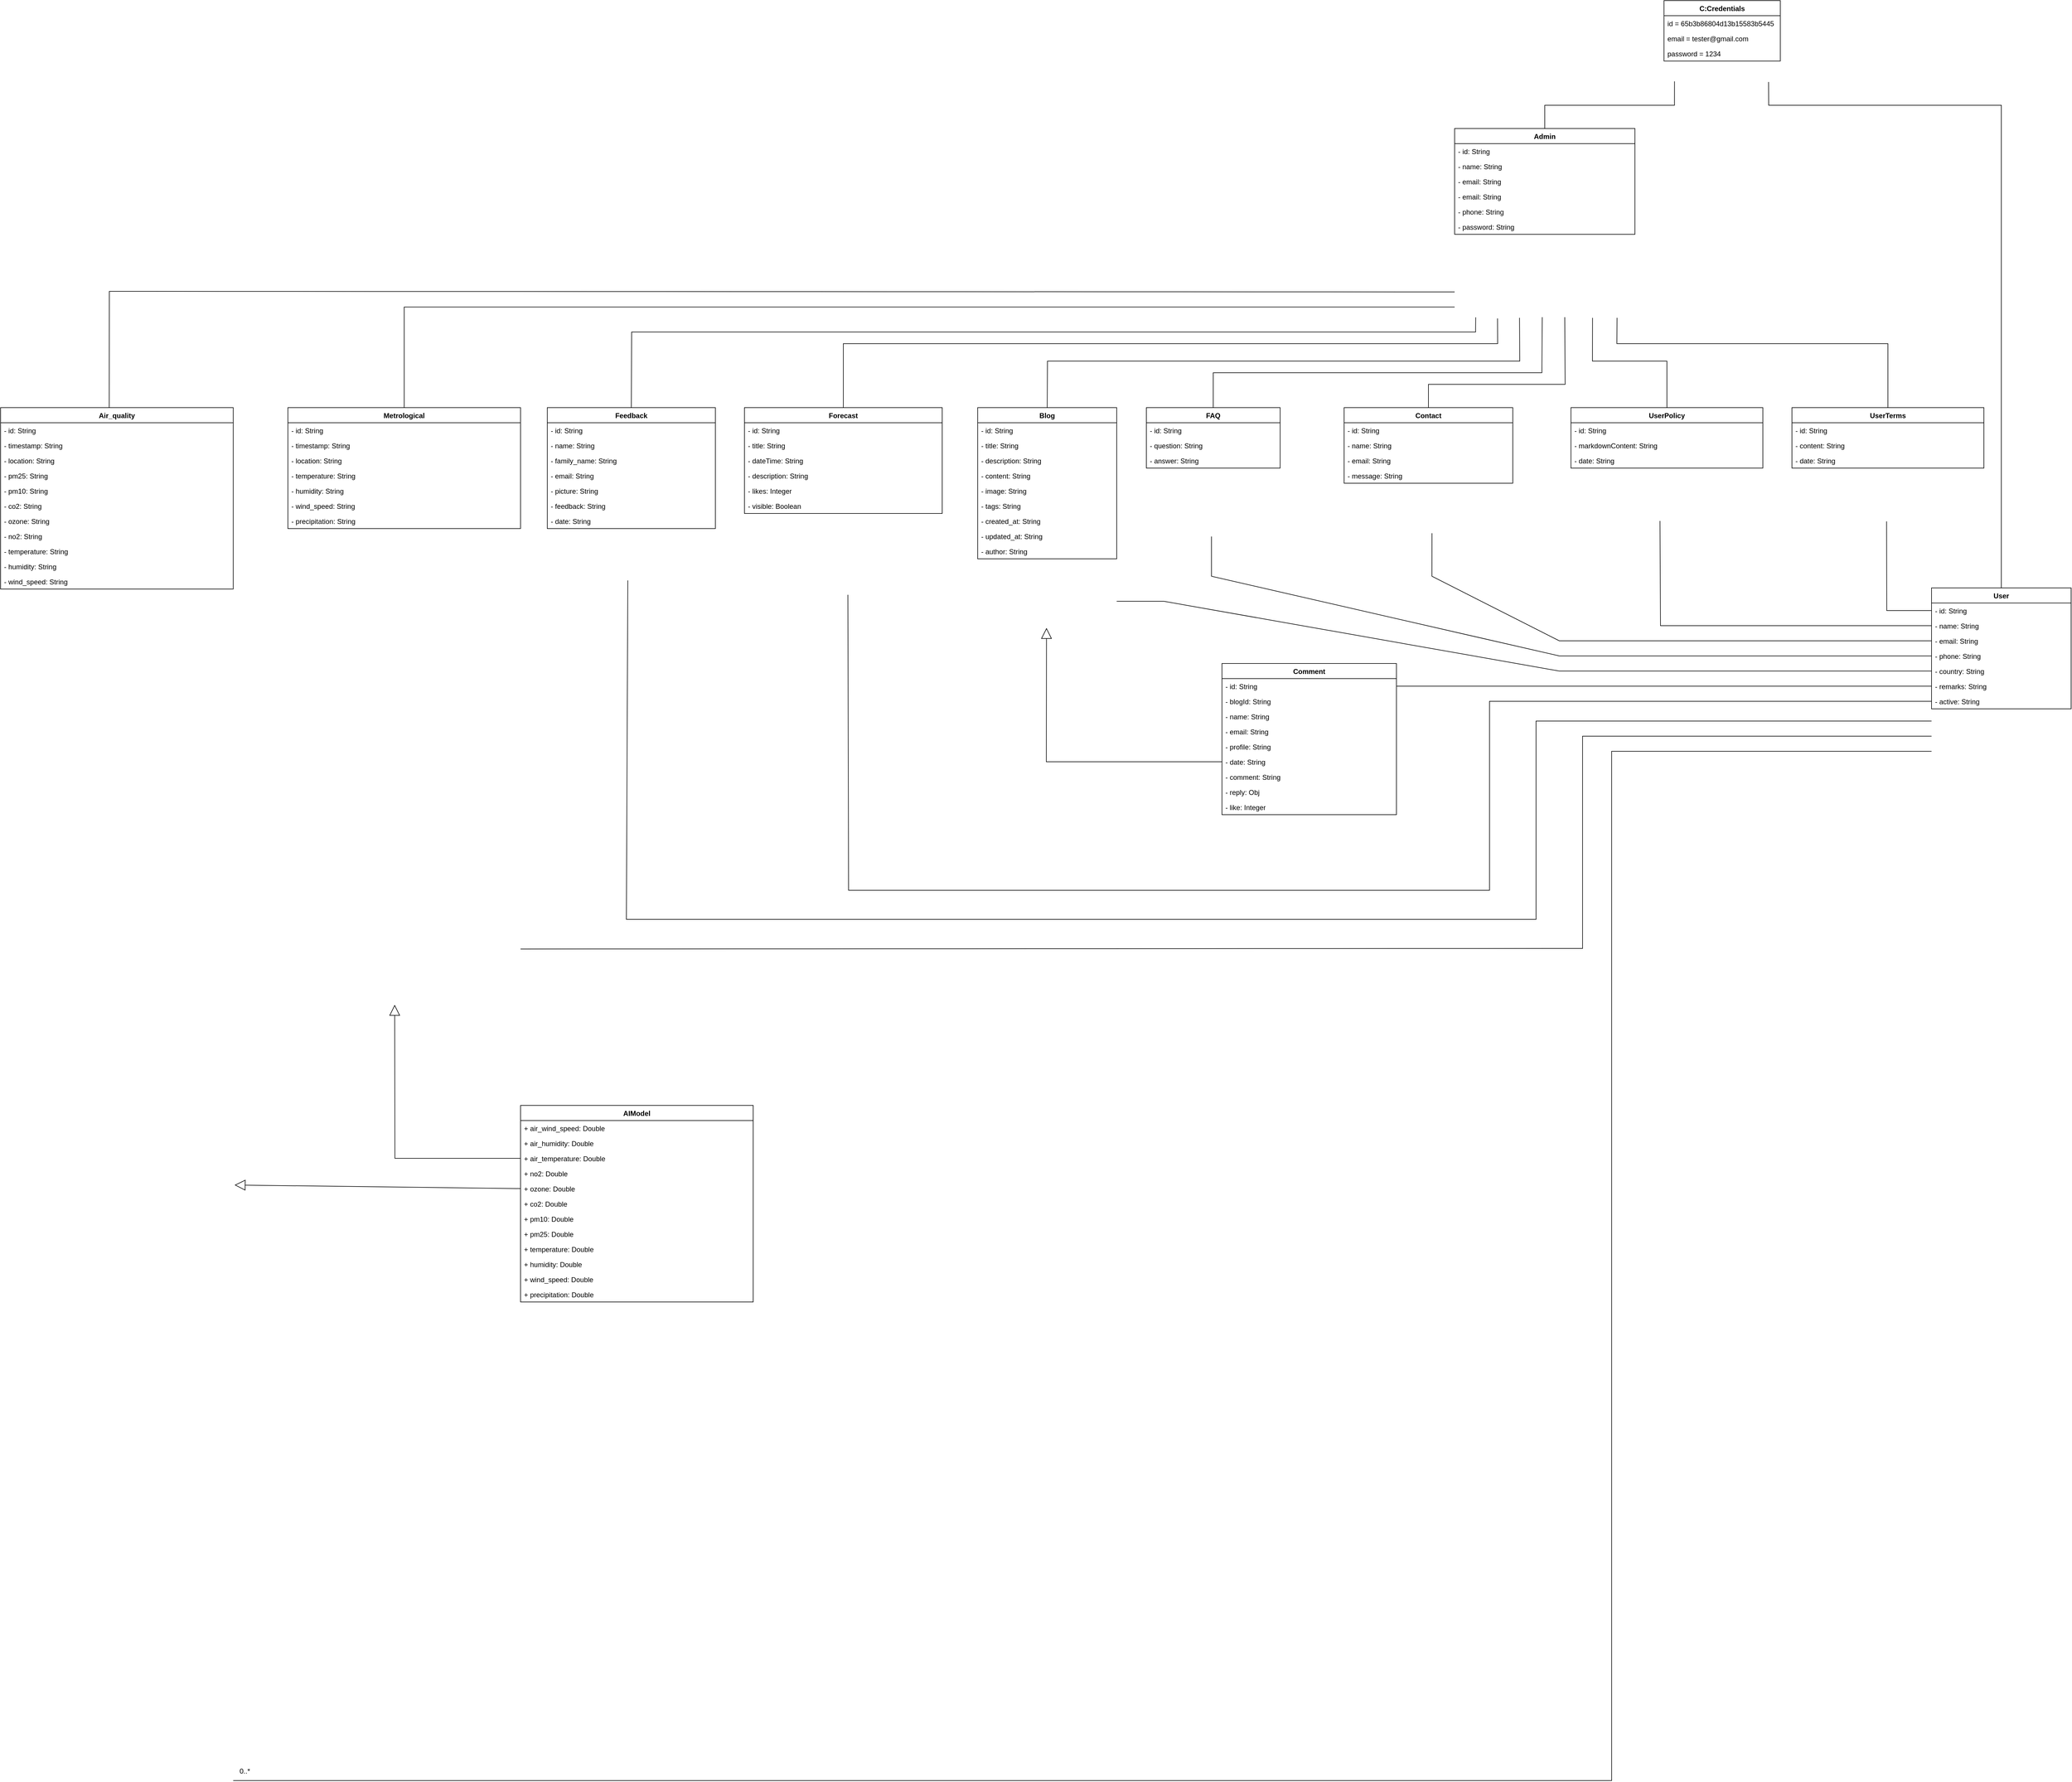 <mxfile version="24.2.5" type="github">
  <diagram name="Page-1" id="tklO7xK3QUPXGctvpzQr">
    <mxGraphModel dx="1323" dy="700" grid="1" gridSize="10" guides="1" tooltips="1" connect="1" arrows="1" fold="1" page="1" pageScale="1" pageWidth="827" pageHeight="1169" math="0" shadow="0">
      <root>
        <mxCell id="0" />
        <mxCell id="1" parent="0" />
        <mxCell id="FDrHorXSiLE-RwHZ9RLK-5" value="Admin" style="swimlane;fontStyle=1;align=center;verticalAlign=top;childLayout=stackLayout;horizontal=1;startSize=26;horizontalStack=0;resizeParent=1;resizeParentMax=0;resizeLast=0;collapsible=1;marginBottom=0;whiteSpace=wrap;html=1;" parent="1" vertex="1">
          <mxGeometry x="2820" y="400" width="310" height="182" as="geometry">
            <mxRectangle x="10" y="10" width="70" height="30" as="alternateBounds" />
          </mxGeometry>
        </mxCell>
        <mxCell id="FDrHorXSiLE-RwHZ9RLK-6" value="- id: String" style="text;strokeColor=none;fillColor=none;align=left;verticalAlign=top;spacingLeft=4;spacingRight=4;overflow=hidden;rotatable=0;points=[[0,0.5],[1,0.5]];portConstraint=eastwest;whiteSpace=wrap;html=1;" parent="FDrHorXSiLE-RwHZ9RLK-5" vertex="1">
          <mxGeometry y="26" width="310" height="26" as="geometry" />
        </mxCell>
        <mxCell id="FDrHorXSiLE-RwHZ9RLK-11" value="- name: String" style="text;strokeColor=none;fillColor=none;align=left;verticalAlign=top;spacingLeft=4;spacingRight=4;overflow=hidden;rotatable=0;points=[[0,0.5],[1,0.5]];portConstraint=eastwest;whiteSpace=wrap;html=1;" parent="FDrHorXSiLE-RwHZ9RLK-5" vertex="1">
          <mxGeometry y="52" width="310" height="26" as="geometry" />
        </mxCell>
        <mxCell id="FDrHorXSiLE-RwHZ9RLK-133" value="- email: String" style="text;strokeColor=none;fillColor=none;align=left;verticalAlign=top;spacingLeft=4;spacingRight=4;overflow=hidden;rotatable=0;points=[[0,0.5],[1,0.5]];portConstraint=eastwest;whiteSpace=wrap;html=1;" parent="FDrHorXSiLE-RwHZ9RLK-5" vertex="1">
          <mxGeometry y="78" width="310" height="26" as="geometry" />
        </mxCell>
        <mxCell id="FDrHorXSiLE-RwHZ9RLK-12" value="- email: String" style="text;strokeColor=none;fillColor=none;align=left;verticalAlign=top;spacingLeft=4;spacingRight=4;overflow=hidden;rotatable=0;points=[[0,0.5],[1,0.5]];portConstraint=eastwest;whiteSpace=wrap;html=1;" parent="FDrHorXSiLE-RwHZ9RLK-5" vertex="1">
          <mxGeometry y="104" width="310" height="26" as="geometry" />
        </mxCell>
        <mxCell id="FDrHorXSiLE-RwHZ9RLK-10" value="- phone: String" style="text;strokeColor=none;fillColor=none;align=left;verticalAlign=top;spacingLeft=4;spacingRight=4;overflow=hidden;rotatable=0;points=[[0,0.5],[1,0.5]];portConstraint=eastwest;whiteSpace=wrap;html=1;" parent="FDrHorXSiLE-RwHZ9RLK-5" vertex="1">
          <mxGeometry y="130" width="310" height="26" as="geometry" />
        </mxCell>
        <mxCell id="FDrHorXSiLE-RwHZ9RLK-9" value="- password: String" style="text;strokeColor=none;fillColor=none;align=left;verticalAlign=top;spacingLeft=4;spacingRight=4;overflow=hidden;rotatable=0;points=[[0,0.5],[1,0.5]];portConstraint=eastwest;whiteSpace=wrap;html=1;" parent="FDrHorXSiLE-RwHZ9RLK-5" vertex="1">
          <mxGeometry y="156" width="310" height="26" as="geometry" />
        </mxCell>
        <mxCell id="FDrHorXSiLE-RwHZ9RLK-13" value="Air_quality" style="swimlane;fontStyle=1;align=center;verticalAlign=top;childLayout=stackLayout;horizontal=1;startSize=26;horizontalStack=0;resizeParent=1;resizeParentMax=0;resizeLast=0;collapsible=1;marginBottom=0;whiteSpace=wrap;html=1;" parent="1" vertex="1">
          <mxGeometry x="320" y="880" width="400" height="312" as="geometry" />
        </mxCell>
        <mxCell id="FDrHorXSiLE-RwHZ9RLK-14" value="- id: String" style="text;strokeColor=none;fillColor=none;align=left;verticalAlign=top;spacingLeft=4;spacingRight=4;overflow=hidden;rotatable=0;points=[[0,0.5],[1,0.5]];portConstraint=eastwest;whiteSpace=wrap;html=1;" parent="FDrHorXSiLE-RwHZ9RLK-13" vertex="1">
          <mxGeometry y="26" width="400" height="26" as="geometry" />
        </mxCell>
        <mxCell id="FDrHorXSiLE-RwHZ9RLK-15" value="- timestamp: String" style="text;strokeColor=none;fillColor=none;align=left;verticalAlign=top;spacingLeft=4;spacingRight=4;overflow=hidden;rotatable=0;points=[[0,0.5],[1,0.5]];portConstraint=eastwest;whiteSpace=wrap;html=1;" parent="FDrHorXSiLE-RwHZ9RLK-13" vertex="1">
          <mxGeometry y="52" width="400" height="26" as="geometry" />
        </mxCell>
        <mxCell id="FDrHorXSiLE-RwHZ9RLK-21" value="- location: String" style="text;strokeColor=none;fillColor=none;align=left;verticalAlign=top;spacingLeft=4;spacingRight=4;overflow=hidden;rotatable=0;points=[[0,0.5],[1,0.5]];portConstraint=eastwest;whiteSpace=wrap;html=1;" parent="FDrHorXSiLE-RwHZ9RLK-13" vertex="1">
          <mxGeometry y="78" width="400" height="26" as="geometry" />
        </mxCell>
        <mxCell id="FDrHorXSiLE-RwHZ9RLK-25" value="- pm25: String" style="text;strokeColor=none;fillColor=none;align=left;verticalAlign=top;spacingLeft=4;spacingRight=4;overflow=hidden;rotatable=0;points=[[0,0.5],[1,0.5]];portConstraint=eastwest;whiteSpace=wrap;html=1;" parent="FDrHorXSiLE-RwHZ9RLK-13" vertex="1">
          <mxGeometry y="104" width="400" height="26" as="geometry" />
        </mxCell>
        <mxCell id="FDrHorXSiLE-RwHZ9RLK-24" value="- pm10: String" style="text;strokeColor=none;fillColor=none;align=left;verticalAlign=top;spacingLeft=4;spacingRight=4;overflow=hidden;rotatable=0;points=[[0,0.5],[1,0.5]];portConstraint=eastwest;whiteSpace=wrap;html=1;" parent="FDrHorXSiLE-RwHZ9RLK-13" vertex="1">
          <mxGeometry y="130" width="400" height="26" as="geometry" />
        </mxCell>
        <mxCell id="FDrHorXSiLE-RwHZ9RLK-23" value="- co2: String" style="text;strokeColor=none;fillColor=none;align=left;verticalAlign=top;spacingLeft=4;spacingRight=4;overflow=hidden;rotatable=0;points=[[0,0.5],[1,0.5]];portConstraint=eastwest;whiteSpace=wrap;html=1;" parent="FDrHorXSiLE-RwHZ9RLK-13" vertex="1">
          <mxGeometry y="156" width="400" height="26" as="geometry" />
        </mxCell>
        <mxCell id="FDrHorXSiLE-RwHZ9RLK-22" value="- ozone: String" style="text;strokeColor=none;fillColor=none;align=left;verticalAlign=top;spacingLeft=4;spacingRight=4;overflow=hidden;rotatable=0;points=[[0,0.5],[1,0.5]];portConstraint=eastwest;whiteSpace=wrap;html=1;" parent="FDrHorXSiLE-RwHZ9RLK-13" vertex="1">
          <mxGeometry y="182" width="400" height="26" as="geometry" />
        </mxCell>
        <mxCell id="FDrHorXSiLE-RwHZ9RLK-16" value="- no2: String" style="text;strokeColor=none;fillColor=none;align=left;verticalAlign=top;spacingLeft=4;spacingRight=4;overflow=hidden;rotatable=0;points=[[0,0.5],[1,0.5]];portConstraint=eastwest;whiteSpace=wrap;html=1;" parent="FDrHorXSiLE-RwHZ9RLK-13" vertex="1">
          <mxGeometry y="208" width="400" height="26" as="geometry" />
        </mxCell>
        <mxCell id="FDrHorXSiLE-RwHZ9RLK-17" value="- temperature: String" style="text;strokeColor=none;fillColor=none;align=left;verticalAlign=top;spacingLeft=4;spacingRight=4;overflow=hidden;rotatable=0;points=[[0,0.5],[1,0.5]];portConstraint=eastwest;whiteSpace=wrap;html=1;" parent="FDrHorXSiLE-RwHZ9RLK-13" vertex="1">
          <mxGeometry y="234" width="400" height="26" as="geometry" />
        </mxCell>
        <mxCell id="FDrHorXSiLE-RwHZ9RLK-26" value="- humidity: String" style="text;strokeColor=none;fillColor=none;align=left;verticalAlign=top;spacingLeft=4;spacingRight=4;overflow=hidden;rotatable=0;points=[[0,0.5],[1,0.5]];portConstraint=eastwest;whiteSpace=wrap;html=1;" parent="FDrHorXSiLE-RwHZ9RLK-13" vertex="1">
          <mxGeometry y="260" width="400" height="26" as="geometry" />
        </mxCell>
        <mxCell id="FDrHorXSiLE-RwHZ9RLK-18" value="- wind_speed: String" style="text;strokeColor=none;fillColor=none;align=left;verticalAlign=top;spacingLeft=4;spacingRight=4;overflow=hidden;rotatable=0;points=[[0,0.5],[1,0.5]];portConstraint=eastwest;whiteSpace=wrap;html=1;" parent="FDrHorXSiLE-RwHZ9RLK-13" vertex="1">
          <mxGeometry y="286" width="400" height="26" as="geometry" />
        </mxCell>
        <mxCell id="FDrHorXSiLE-RwHZ9RLK-27" value="Blog" style="swimlane;fontStyle=1;align=center;verticalAlign=top;childLayout=stackLayout;horizontal=1;startSize=26;horizontalStack=0;resizeParent=1;resizeParentMax=0;resizeLast=0;collapsible=1;marginBottom=0;whiteSpace=wrap;html=1;" parent="1" vertex="1">
          <mxGeometry x="2000" y="880" width="239" height="260" as="geometry" />
        </mxCell>
        <mxCell id="FDrHorXSiLE-RwHZ9RLK-28" value="- id: String" style="text;strokeColor=none;fillColor=none;align=left;verticalAlign=top;spacingLeft=4;spacingRight=4;overflow=hidden;rotatable=0;points=[[0,0.5],[1,0.5]];portConstraint=eastwest;whiteSpace=wrap;html=1;" parent="FDrHorXSiLE-RwHZ9RLK-27" vertex="1">
          <mxGeometry y="26" width="239" height="26" as="geometry" />
        </mxCell>
        <mxCell id="FDrHorXSiLE-RwHZ9RLK-29" value="- title: String" style="text;strokeColor=none;fillColor=none;align=left;verticalAlign=top;spacingLeft=4;spacingRight=4;overflow=hidden;rotatable=0;points=[[0,0.5],[1,0.5]];portConstraint=eastwest;whiteSpace=wrap;html=1;" parent="FDrHorXSiLE-RwHZ9RLK-27" vertex="1">
          <mxGeometry y="52" width="239" height="26" as="geometry" />
        </mxCell>
        <mxCell id="FDrHorXSiLE-RwHZ9RLK-30" value="- description: String" style="text;strokeColor=none;fillColor=none;align=left;verticalAlign=top;spacingLeft=4;spacingRight=4;overflow=hidden;rotatable=0;points=[[0,0.5],[1,0.5]];portConstraint=eastwest;whiteSpace=wrap;html=1;" parent="FDrHorXSiLE-RwHZ9RLK-27" vertex="1">
          <mxGeometry y="78" width="239" height="26" as="geometry" />
        </mxCell>
        <mxCell id="FDrHorXSiLE-RwHZ9RLK-31" value="- content: String" style="text;strokeColor=none;fillColor=none;align=left;verticalAlign=top;spacingLeft=4;spacingRight=4;overflow=hidden;rotatable=0;points=[[0,0.5],[1,0.5]];portConstraint=eastwest;whiteSpace=wrap;html=1;" parent="FDrHorXSiLE-RwHZ9RLK-27" vertex="1">
          <mxGeometry y="104" width="239" height="26" as="geometry" />
        </mxCell>
        <mxCell id="FDrHorXSiLE-RwHZ9RLK-35" value="- image: String" style="text;strokeColor=none;fillColor=none;align=left;verticalAlign=top;spacingLeft=4;spacingRight=4;overflow=hidden;rotatable=0;points=[[0,0.5],[1,0.5]];portConstraint=eastwest;whiteSpace=wrap;html=1;" parent="FDrHorXSiLE-RwHZ9RLK-27" vertex="1">
          <mxGeometry y="130" width="239" height="26" as="geometry" />
        </mxCell>
        <mxCell id="FDrHorXSiLE-RwHZ9RLK-36" value="- tags: String" style="text;strokeColor=none;fillColor=none;align=left;verticalAlign=top;spacingLeft=4;spacingRight=4;overflow=hidden;rotatable=0;points=[[0,0.5],[1,0.5]];portConstraint=eastwest;whiteSpace=wrap;html=1;" parent="FDrHorXSiLE-RwHZ9RLK-27" vertex="1">
          <mxGeometry y="156" width="239" height="26" as="geometry" />
        </mxCell>
        <mxCell id="FDrHorXSiLE-RwHZ9RLK-37" value="- created_at: String" style="text;strokeColor=none;fillColor=none;align=left;verticalAlign=top;spacingLeft=4;spacingRight=4;overflow=hidden;rotatable=0;points=[[0,0.5],[1,0.5]];portConstraint=eastwest;whiteSpace=wrap;html=1;" parent="FDrHorXSiLE-RwHZ9RLK-27" vertex="1">
          <mxGeometry y="182" width="239" height="26" as="geometry" />
        </mxCell>
        <mxCell id="FDrHorXSiLE-RwHZ9RLK-38" value="- updated_at: String" style="text;strokeColor=none;fillColor=none;align=left;verticalAlign=top;spacingLeft=4;spacingRight=4;overflow=hidden;rotatable=0;points=[[0,0.5],[1,0.5]];portConstraint=eastwest;whiteSpace=wrap;html=1;" parent="FDrHorXSiLE-RwHZ9RLK-27" vertex="1">
          <mxGeometry y="208" width="239" height="26" as="geometry" />
        </mxCell>
        <mxCell id="FDrHorXSiLE-RwHZ9RLK-32" value="- author: String" style="text;strokeColor=none;fillColor=none;align=left;verticalAlign=top;spacingLeft=4;spacingRight=4;overflow=hidden;rotatable=0;points=[[0,0.5],[1,0.5]];portConstraint=eastwest;whiteSpace=wrap;html=1;" parent="FDrHorXSiLE-RwHZ9RLK-27" vertex="1">
          <mxGeometry y="234" width="239" height="26" as="geometry" />
        </mxCell>
        <mxCell id="FDrHorXSiLE-RwHZ9RLK-39" value="Comment" style="swimlane;fontStyle=1;align=center;verticalAlign=top;childLayout=stackLayout;horizontal=1;startSize=26;horizontalStack=0;resizeParent=1;resizeParentMax=0;resizeLast=0;collapsible=1;marginBottom=0;whiteSpace=wrap;html=1;" parent="1" vertex="1">
          <mxGeometry x="2420" y="1320" width="300" height="260" as="geometry" />
        </mxCell>
        <mxCell id="FDrHorXSiLE-RwHZ9RLK-40" value="- id: String" style="text;strokeColor=none;fillColor=none;align=left;verticalAlign=top;spacingLeft=4;spacingRight=4;overflow=hidden;rotatable=0;points=[[0,0.5],[1,0.5]];portConstraint=eastwest;whiteSpace=wrap;html=1;" parent="FDrHorXSiLE-RwHZ9RLK-39" vertex="1">
          <mxGeometry y="26" width="300" height="26" as="geometry" />
        </mxCell>
        <mxCell id="FDrHorXSiLE-RwHZ9RLK-41" value="- blogId: String" style="text;strokeColor=none;fillColor=none;align=left;verticalAlign=top;spacingLeft=4;spacingRight=4;overflow=hidden;rotatable=0;points=[[0,0.5],[1,0.5]];portConstraint=eastwest;whiteSpace=wrap;html=1;" parent="FDrHorXSiLE-RwHZ9RLK-39" vertex="1">
          <mxGeometry y="52" width="300" height="26" as="geometry" />
        </mxCell>
        <mxCell id="FDrHorXSiLE-RwHZ9RLK-42" value="- name: String" style="text;strokeColor=none;fillColor=none;align=left;verticalAlign=top;spacingLeft=4;spacingRight=4;overflow=hidden;rotatable=0;points=[[0,0.5],[1,0.5]];portConstraint=eastwest;whiteSpace=wrap;html=1;" parent="FDrHorXSiLE-RwHZ9RLK-39" vertex="1">
          <mxGeometry y="78" width="300" height="26" as="geometry" />
        </mxCell>
        <mxCell id="FDrHorXSiLE-RwHZ9RLK-43" value="- email: String" style="text;strokeColor=none;fillColor=none;align=left;verticalAlign=top;spacingLeft=4;spacingRight=4;overflow=hidden;rotatable=0;points=[[0,0.5],[1,0.5]];portConstraint=eastwest;whiteSpace=wrap;html=1;" parent="FDrHorXSiLE-RwHZ9RLK-39" vertex="1">
          <mxGeometry y="104" width="300" height="26" as="geometry" />
        </mxCell>
        <mxCell id="FDrHorXSiLE-RwHZ9RLK-44" value="- profile: String" style="text;strokeColor=none;fillColor=none;align=left;verticalAlign=top;spacingLeft=4;spacingRight=4;overflow=hidden;rotatable=0;points=[[0,0.5],[1,0.5]];portConstraint=eastwest;whiteSpace=wrap;html=1;" parent="FDrHorXSiLE-RwHZ9RLK-39" vertex="1">
          <mxGeometry y="130" width="300" height="26" as="geometry" />
        </mxCell>
        <mxCell id="FDrHorXSiLE-RwHZ9RLK-45" value="- date: String" style="text;strokeColor=none;fillColor=none;align=left;verticalAlign=top;spacingLeft=4;spacingRight=4;overflow=hidden;rotatable=0;points=[[0,0.5],[1,0.5]];portConstraint=eastwest;whiteSpace=wrap;html=1;" parent="FDrHorXSiLE-RwHZ9RLK-39" vertex="1">
          <mxGeometry y="156" width="300" height="26" as="geometry" />
        </mxCell>
        <mxCell id="FDrHorXSiLE-RwHZ9RLK-46" value="- comment: String" style="text;strokeColor=none;fillColor=none;align=left;verticalAlign=top;spacingLeft=4;spacingRight=4;overflow=hidden;rotatable=0;points=[[0,0.5],[1,0.5]];portConstraint=eastwest;whiteSpace=wrap;html=1;" parent="FDrHorXSiLE-RwHZ9RLK-39" vertex="1">
          <mxGeometry y="182" width="300" height="26" as="geometry" />
        </mxCell>
        <mxCell id="FDrHorXSiLE-RwHZ9RLK-47" value="- reply: Obj" style="text;strokeColor=none;fillColor=none;align=left;verticalAlign=top;spacingLeft=4;spacingRight=4;overflow=hidden;rotatable=0;points=[[0,0.5],[1,0.5]];portConstraint=eastwest;whiteSpace=wrap;html=1;" parent="FDrHorXSiLE-RwHZ9RLK-39" vertex="1">
          <mxGeometry y="208" width="300" height="26" as="geometry" />
        </mxCell>
        <mxCell id="FDrHorXSiLE-RwHZ9RLK-48" value="- like: Integer" style="text;strokeColor=none;fillColor=none;align=left;verticalAlign=top;spacingLeft=4;spacingRight=4;overflow=hidden;rotatable=0;points=[[0,0.5],[1,0.5]];portConstraint=eastwest;whiteSpace=wrap;html=1;" parent="FDrHorXSiLE-RwHZ9RLK-39" vertex="1">
          <mxGeometry y="234" width="300" height="26" as="geometry" />
        </mxCell>
        <mxCell id="FDrHorXSiLE-RwHZ9RLK-51" value="C:Credentials" style="swimlane;fontStyle=1;align=center;verticalAlign=top;childLayout=stackLayout;horizontal=1;startSize=26;horizontalStack=0;resizeParent=1;resizeParentMax=0;resizeLast=0;collapsible=1;marginBottom=0;whiteSpace=wrap;html=1;" parent="1" vertex="1">
          <mxGeometry x="3180" y="180" width="200" height="104" as="geometry" />
        </mxCell>
        <mxCell id="FDrHorXSiLE-RwHZ9RLK-52" value="id =&amp;nbsp;65b3b86804d13b15583b5445" style="text;strokeColor=none;fillColor=none;align=left;verticalAlign=top;spacingLeft=4;spacingRight=4;overflow=hidden;rotatable=0;points=[[0,0.5],[1,0.5]];portConstraint=eastwest;whiteSpace=wrap;html=1;" parent="FDrHorXSiLE-RwHZ9RLK-51" vertex="1">
          <mxGeometry y="26" width="200" height="26" as="geometry" />
        </mxCell>
        <mxCell id="FDrHorXSiLE-RwHZ9RLK-55" value="email =&amp;nbsp;tester@gmail.com" style="text;strokeColor=none;fillColor=none;align=left;verticalAlign=top;spacingLeft=4;spacingRight=4;overflow=hidden;rotatable=0;points=[[0,0.5],[1,0.5]];portConstraint=eastwest;whiteSpace=wrap;html=1;" parent="FDrHorXSiLE-RwHZ9RLK-51" vertex="1">
          <mxGeometry y="52" width="200" height="26" as="geometry" />
        </mxCell>
        <mxCell id="FDrHorXSiLE-RwHZ9RLK-56" value="password =&amp;nbsp;1234" style="text;strokeColor=none;fillColor=none;align=left;verticalAlign=top;spacingLeft=4;spacingRight=4;overflow=hidden;rotatable=0;points=[[0,0.5],[1,0.5]];portConstraint=eastwest;whiteSpace=wrap;html=1;" parent="FDrHorXSiLE-RwHZ9RLK-51" vertex="1">
          <mxGeometry y="78" width="200" height="26" as="geometry" />
        </mxCell>
        <mxCell id="FDrHorXSiLE-RwHZ9RLK-57" value="Contact" style="swimlane;fontStyle=1;align=center;verticalAlign=top;childLayout=stackLayout;horizontal=1;startSize=26;horizontalStack=0;resizeParent=1;resizeParentMax=0;resizeLast=0;collapsible=1;marginBottom=0;whiteSpace=wrap;html=1;" parent="1" vertex="1">
          <mxGeometry x="2630" y="880" width="290" height="130" as="geometry" />
        </mxCell>
        <mxCell id="FDrHorXSiLE-RwHZ9RLK-58" value="- id: String" style="text;strokeColor=none;fillColor=none;align=left;verticalAlign=top;spacingLeft=4;spacingRight=4;overflow=hidden;rotatable=0;points=[[0,0.5],[1,0.5]];portConstraint=eastwest;whiteSpace=wrap;html=1;" parent="FDrHorXSiLE-RwHZ9RLK-57" vertex="1">
          <mxGeometry y="26" width="290" height="26" as="geometry" />
        </mxCell>
        <mxCell id="FDrHorXSiLE-RwHZ9RLK-59" value="- name: String" style="text;strokeColor=none;fillColor=none;align=left;verticalAlign=top;spacingLeft=4;spacingRight=4;overflow=hidden;rotatable=0;points=[[0,0.5],[1,0.5]];portConstraint=eastwest;whiteSpace=wrap;html=1;" parent="FDrHorXSiLE-RwHZ9RLK-57" vertex="1">
          <mxGeometry y="52" width="290" height="26" as="geometry" />
        </mxCell>
        <mxCell id="FDrHorXSiLE-RwHZ9RLK-60" value="- email: String" style="text;strokeColor=none;fillColor=none;align=left;verticalAlign=top;spacingLeft=4;spacingRight=4;overflow=hidden;rotatable=0;points=[[0,0.5],[1,0.5]];portConstraint=eastwest;whiteSpace=wrap;html=1;" parent="FDrHorXSiLE-RwHZ9RLK-57" vertex="1">
          <mxGeometry y="78" width="290" height="26" as="geometry" />
        </mxCell>
        <mxCell id="L4PsidqdgJCxc6JKoqgF-303" value="- message: String" style="text;strokeColor=none;fillColor=none;align=left;verticalAlign=top;spacingLeft=4;spacingRight=4;overflow=hidden;rotatable=0;points=[[0,0.5],[1,0.5]];portConstraint=eastwest;whiteSpace=wrap;html=1;" parent="FDrHorXSiLE-RwHZ9RLK-57" vertex="1">
          <mxGeometry y="104" width="290" height="26" as="geometry" />
        </mxCell>
        <mxCell id="FDrHorXSiLE-RwHZ9RLK-65" value="FAQ" style="swimlane;fontStyle=1;align=center;verticalAlign=top;childLayout=stackLayout;horizontal=1;startSize=26;horizontalStack=0;resizeParent=1;resizeParentMax=0;resizeLast=0;collapsible=1;marginBottom=0;whiteSpace=wrap;html=1;" parent="1" vertex="1">
          <mxGeometry x="2290" y="880" width="230" height="104" as="geometry" />
        </mxCell>
        <mxCell id="FDrHorXSiLE-RwHZ9RLK-66" value="- id: String" style="text;strokeColor=none;fillColor=none;align=left;verticalAlign=top;spacingLeft=4;spacingRight=4;overflow=hidden;rotatable=0;points=[[0,0.5],[1,0.5]];portConstraint=eastwest;whiteSpace=wrap;html=1;" parent="FDrHorXSiLE-RwHZ9RLK-65" vertex="1">
          <mxGeometry y="26" width="230" height="26" as="geometry" />
        </mxCell>
        <mxCell id="FDrHorXSiLE-RwHZ9RLK-67" value="- question: String" style="text;strokeColor=none;fillColor=none;align=left;verticalAlign=top;spacingLeft=4;spacingRight=4;overflow=hidden;rotatable=0;points=[[0,0.5],[1,0.5]];portConstraint=eastwest;whiteSpace=wrap;html=1;" parent="FDrHorXSiLE-RwHZ9RLK-65" vertex="1">
          <mxGeometry y="52" width="230" height="26" as="geometry" />
        </mxCell>
        <mxCell id="FDrHorXSiLE-RwHZ9RLK-68" value="- answer: String" style="text;strokeColor=none;fillColor=none;align=left;verticalAlign=top;spacingLeft=4;spacingRight=4;overflow=hidden;rotatable=0;points=[[0,0.5],[1,0.5]];portConstraint=eastwest;whiteSpace=wrap;html=1;" parent="FDrHorXSiLE-RwHZ9RLK-65" vertex="1">
          <mxGeometry y="78" width="230" height="26" as="geometry" />
        </mxCell>
        <mxCell id="FDrHorXSiLE-RwHZ9RLK-71" value="Feedback" style="swimlane;fontStyle=1;align=center;verticalAlign=top;childLayout=stackLayout;horizontal=1;startSize=26;horizontalStack=0;resizeParent=1;resizeParentMax=0;resizeLast=0;collapsible=1;marginBottom=0;whiteSpace=wrap;html=1;" parent="1" vertex="1">
          <mxGeometry x="1260" y="880" width="289" height="208" as="geometry" />
        </mxCell>
        <mxCell id="FDrHorXSiLE-RwHZ9RLK-72" value="- id: String" style="text;strokeColor=none;fillColor=none;align=left;verticalAlign=top;spacingLeft=4;spacingRight=4;overflow=hidden;rotatable=0;points=[[0,0.5],[1,0.5]];portConstraint=eastwest;whiteSpace=wrap;html=1;" parent="FDrHorXSiLE-RwHZ9RLK-71" vertex="1">
          <mxGeometry y="26" width="289" height="26" as="geometry" />
        </mxCell>
        <mxCell id="FDrHorXSiLE-RwHZ9RLK-73" value="- name: String" style="text;strokeColor=none;fillColor=none;align=left;verticalAlign=top;spacingLeft=4;spacingRight=4;overflow=hidden;rotatable=0;points=[[0,0.5],[1,0.5]];portConstraint=eastwest;whiteSpace=wrap;html=1;" parent="FDrHorXSiLE-RwHZ9RLK-71" vertex="1">
          <mxGeometry y="52" width="289" height="26" as="geometry" />
        </mxCell>
        <mxCell id="FDrHorXSiLE-RwHZ9RLK-79" value="- family_name: String" style="text;strokeColor=none;fillColor=none;align=left;verticalAlign=top;spacingLeft=4;spacingRight=4;overflow=hidden;rotatable=0;points=[[0,0.5],[1,0.5]];portConstraint=eastwest;whiteSpace=wrap;html=1;" parent="FDrHorXSiLE-RwHZ9RLK-71" vertex="1">
          <mxGeometry y="78" width="289" height="26" as="geometry" />
        </mxCell>
        <mxCell id="FDrHorXSiLE-RwHZ9RLK-74" value="- email: String" style="text;strokeColor=none;fillColor=none;align=left;verticalAlign=top;spacingLeft=4;spacingRight=4;overflow=hidden;rotatable=0;points=[[0,0.5],[1,0.5]];portConstraint=eastwest;whiteSpace=wrap;html=1;" parent="FDrHorXSiLE-RwHZ9RLK-71" vertex="1">
          <mxGeometry y="104" width="289" height="26" as="geometry" />
        </mxCell>
        <mxCell id="FDrHorXSiLE-RwHZ9RLK-75" value="- picture: String" style="text;strokeColor=none;fillColor=none;align=left;verticalAlign=top;spacingLeft=4;spacingRight=4;overflow=hidden;rotatable=0;points=[[0,0.5],[1,0.5]];portConstraint=eastwest;whiteSpace=wrap;html=1;" parent="FDrHorXSiLE-RwHZ9RLK-71" vertex="1">
          <mxGeometry y="130" width="289" height="26" as="geometry" />
        </mxCell>
        <mxCell id="FDrHorXSiLE-RwHZ9RLK-76" value="- feedback: String" style="text;strokeColor=none;fillColor=none;align=left;verticalAlign=top;spacingLeft=4;spacingRight=4;overflow=hidden;rotatable=0;points=[[0,0.5],[1,0.5]];portConstraint=eastwest;whiteSpace=wrap;html=1;" parent="FDrHorXSiLE-RwHZ9RLK-71" vertex="1">
          <mxGeometry y="156" width="289" height="26" as="geometry" />
        </mxCell>
        <mxCell id="FDrHorXSiLE-RwHZ9RLK-80" value="- date: String" style="text;strokeColor=none;fillColor=none;align=left;verticalAlign=top;spacingLeft=4;spacingRight=4;overflow=hidden;rotatable=0;points=[[0,0.5],[1,0.5]];portConstraint=eastwest;whiteSpace=wrap;html=1;" parent="FDrHorXSiLE-RwHZ9RLK-71" vertex="1">
          <mxGeometry y="182" width="289" height="26" as="geometry" />
        </mxCell>
        <mxCell id="FDrHorXSiLE-RwHZ9RLK-81" value="Forecast" style="swimlane;fontStyle=1;align=center;verticalAlign=top;childLayout=stackLayout;horizontal=1;startSize=26;horizontalStack=0;resizeParent=1;resizeParentMax=0;resizeLast=0;collapsible=1;marginBottom=0;whiteSpace=wrap;html=1;" parent="1" vertex="1">
          <mxGeometry x="1599" y="880" width="340" height="182" as="geometry" />
        </mxCell>
        <mxCell id="FDrHorXSiLE-RwHZ9RLK-82" value="- id: String" style="text;strokeColor=none;fillColor=none;align=left;verticalAlign=top;spacingLeft=4;spacingRight=4;overflow=hidden;rotatable=0;points=[[0,0.5],[1,0.5]];portConstraint=eastwest;whiteSpace=wrap;html=1;" parent="FDrHorXSiLE-RwHZ9RLK-81" vertex="1">
          <mxGeometry y="26" width="340" height="26" as="geometry" />
        </mxCell>
        <mxCell id="FDrHorXSiLE-RwHZ9RLK-83" value="- title: String" style="text;strokeColor=none;fillColor=none;align=left;verticalAlign=top;spacingLeft=4;spacingRight=4;overflow=hidden;rotatable=0;points=[[0,0.5],[1,0.5]];portConstraint=eastwest;whiteSpace=wrap;html=1;" parent="FDrHorXSiLE-RwHZ9RLK-81" vertex="1">
          <mxGeometry y="52" width="340" height="26" as="geometry" />
        </mxCell>
        <mxCell id="FDrHorXSiLE-RwHZ9RLK-84" value="- dateTime: String" style="text;strokeColor=none;fillColor=none;align=left;verticalAlign=top;spacingLeft=4;spacingRight=4;overflow=hidden;rotatable=0;points=[[0,0.5],[1,0.5]];portConstraint=eastwest;whiteSpace=wrap;html=1;" parent="FDrHorXSiLE-RwHZ9RLK-81" vertex="1">
          <mxGeometry y="78" width="340" height="26" as="geometry" />
        </mxCell>
        <mxCell id="FDrHorXSiLE-RwHZ9RLK-85" value="- description: String" style="text;strokeColor=none;fillColor=none;align=left;verticalAlign=top;spacingLeft=4;spacingRight=4;overflow=hidden;rotatable=0;points=[[0,0.5],[1,0.5]];portConstraint=eastwest;whiteSpace=wrap;html=1;" parent="FDrHorXSiLE-RwHZ9RLK-81" vertex="1">
          <mxGeometry y="104" width="340" height="26" as="geometry" />
        </mxCell>
        <mxCell id="FDrHorXSiLE-RwHZ9RLK-86" value="- likes: Integer" style="text;strokeColor=none;fillColor=none;align=left;verticalAlign=top;spacingLeft=4;spacingRight=4;overflow=hidden;rotatable=0;points=[[0,0.5],[1,0.5]];portConstraint=eastwest;whiteSpace=wrap;html=1;" parent="FDrHorXSiLE-RwHZ9RLK-81" vertex="1">
          <mxGeometry y="130" width="340" height="26" as="geometry" />
        </mxCell>
        <mxCell id="FDrHorXSiLE-RwHZ9RLK-89" value="- visible: Boolean" style="text;strokeColor=none;fillColor=none;align=left;verticalAlign=top;spacingLeft=4;spacingRight=4;overflow=hidden;rotatable=0;points=[[0,0.5],[1,0.5]];portConstraint=eastwest;whiteSpace=wrap;html=1;" parent="FDrHorXSiLE-RwHZ9RLK-81" vertex="1">
          <mxGeometry y="156" width="340" height="26" as="geometry" />
        </mxCell>
        <mxCell id="FDrHorXSiLE-RwHZ9RLK-97" value="Metrological" style="swimlane;fontStyle=1;align=center;verticalAlign=top;childLayout=stackLayout;horizontal=1;startSize=26;horizontalStack=0;resizeParent=1;resizeParentMax=0;resizeLast=0;collapsible=1;marginBottom=0;whiteSpace=wrap;html=1;" parent="1" vertex="1">
          <mxGeometry x="814" y="880" width="400" height="208" as="geometry">
            <mxRectangle x="2320" y="880" width="110" height="30" as="alternateBounds" />
          </mxGeometry>
        </mxCell>
        <mxCell id="FDrHorXSiLE-RwHZ9RLK-98" value="- id: String" style="text;strokeColor=none;fillColor=none;align=left;verticalAlign=top;spacingLeft=4;spacingRight=4;overflow=hidden;rotatable=0;points=[[0,0.5],[1,0.5]];portConstraint=eastwest;whiteSpace=wrap;html=1;" parent="FDrHorXSiLE-RwHZ9RLK-97" vertex="1">
          <mxGeometry y="26" width="400" height="26" as="geometry" />
        </mxCell>
        <mxCell id="FDrHorXSiLE-RwHZ9RLK-99" value="- timestamp: String" style="text;strokeColor=none;fillColor=none;align=left;verticalAlign=top;spacingLeft=4;spacingRight=4;overflow=hidden;rotatable=0;points=[[0,0.5],[1,0.5]];portConstraint=eastwest;whiteSpace=wrap;html=1;" parent="FDrHorXSiLE-RwHZ9RLK-97" vertex="1">
          <mxGeometry y="52" width="400" height="26" as="geometry" />
        </mxCell>
        <mxCell id="FDrHorXSiLE-RwHZ9RLK-100" value="- location: String" style="text;strokeColor=none;fillColor=none;align=left;verticalAlign=top;spacingLeft=4;spacingRight=4;overflow=hidden;rotatable=0;points=[[0,0.5],[1,0.5]];portConstraint=eastwest;whiteSpace=wrap;html=1;" parent="FDrHorXSiLE-RwHZ9RLK-97" vertex="1">
          <mxGeometry y="78" width="400" height="26" as="geometry" />
        </mxCell>
        <mxCell id="FDrHorXSiLE-RwHZ9RLK-101" value="- temperature: String" style="text;strokeColor=none;fillColor=none;align=left;verticalAlign=top;spacingLeft=4;spacingRight=4;overflow=hidden;rotatable=0;points=[[0,0.5],[1,0.5]];portConstraint=eastwest;whiteSpace=wrap;html=1;" parent="FDrHorXSiLE-RwHZ9RLK-97" vertex="1">
          <mxGeometry y="104" width="400" height="26" as="geometry" />
        </mxCell>
        <mxCell id="FDrHorXSiLE-RwHZ9RLK-102" value="- humidity: String" style="text;strokeColor=none;fillColor=none;align=left;verticalAlign=top;spacingLeft=4;spacingRight=4;overflow=hidden;rotatable=0;points=[[0,0.5],[1,0.5]];portConstraint=eastwest;whiteSpace=wrap;html=1;" parent="FDrHorXSiLE-RwHZ9RLK-97" vertex="1">
          <mxGeometry y="130" width="400" height="26" as="geometry" />
        </mxCell>
        <mxCell id="FDrHorXSiLE-RwHZ9RLK-103" value="- wind_speed: String" style="text;strokeColor=none;fillColor=none;align=left;verticalAlign=top;spacingLeft=4;spacingRight=4;overflow=hidden;rotatable=0;points=[[0,0.5],[1,0.5]];portConstraint=eastwest;whiteSpace=wrap;html=1;" parent="FDrHorXSiLE-RwHZ9RLK-97" vertex="1">
          <mxGeometry y="156" width="400" height="26" as="geometry" />
        </mxCell>
        <mxCell id="FDrHorXSiLE-RwHZ9RLK-104" value="- precipitation: String" style="text;strokeColor=none;fillColor=none;align=left;verticalAlign=top;spacingLeft=4;spacingRight=4;overflow=hidden;rotatable=0;points=[[0,0.5],[1,0.5]];portConstraint=eastwest;whiteSpace=wrap;html=1;" parent="FDrHorXSiLE-RwHZ9RLK-97" vertex="1">
          <mxGeometry y="182" width="400" height="26" as="geometry" />
        </mxCell>
        <mxCell id="FDrHorXSiLE-RwHZ9RLK-107" value="User" style="swimlane;fontStyle=1;align=center;verticalAlign=top;childLayout=stackLayout;horizontal=1;startSize=26;horizontalStack=0;resizeParent=1;resizeParentMax=0;resizeLast=0;collapsible=1;marginBottom=0;whiteSpace=wrap;html=1;" parent="1" vertex="1">
          <mxGeometry x="3640" y="1190" width="240" height="208" as="geometry" />
        </mxCell>
        <mxCell id="FDrHorXSiLE-RwHZ9RLK-108" value="- id: String" style="text;strokeColor=none;fillColor=none;align=left;verticalAlign=top;spacingLeft=4;spacingRight=4;overflow=hidden;rotatable=0;points=[[0,0.5],[1,0.5]];portConstraint=eastwest;whiteSpace=wrap;html=1;" parent="FDrHorXSiLE-RwHZ9RLK-107" vertex="1">
          <mxGeometry y="26" width="240" height="26" as="geometry" />
        </mxCell>
        <mxCell id="FDrHorXSiLE-RwHZ9RLK-109" value="- name: String" style="text;strokeColor=none;fillColor=none;align=left;verticalAlign=top;spacingLeft=4;spacingRight=4;overflow=hidden;rotatable=0;points=[[0,0.5],[1,0.5]];portConstraint=eastwest;whiteSpace=wrap;html=1;" parent="FDrHorXSiLE-RwHZ9RLK-107" vertex="1">
          <mxGeometry y="52" width="240" height="26" as="geometry" />
        </mxCell>
        <mxCell id="FDrHorXSiLE-RwHZ9RLK-110" value="- email: String" style="text;strokeColor=none;fillColor=none;align=left;verticalAlign=top;spacingLeft=4;spacingRight=4;overflow=hidden;rotatable=0;points=[[0,0.5],[1,0.5]];portConstraint=eastwest;whiteSpace=wrap;html=1;" parent="FDrHorXSiLE-RwHZ9RLK-107" vertex="1">
          <mxGeometry y="78" width="240" height="26" as="geometry" />
        </mxCell>
        <mxCell id="FDrHorXSiLE-RwHZ9RLK-111" value="- phone: String" style="text;strokeColor=none;fillColor=none;align=left;verticalAlign=top;spacingLeft=4;spacingRight=4;overflow=hidden;rotatable=0;points=[[0,0.5],[1,0.5]];portConstraint=eastwest;whiteSpace=wrap;html=1;" parent="FDrHorXSiLE-RwHZ9RLK-107" vertex="1">
          <mxGeometry y="104" width="240" height="26" as="geometry" />
        </mxCell>
        <mxCell id="FDrHorXSiLE-RwHZ9RLK-112" value="- country: String" style="text;strokeColor=none;fillColor=none;align=left;verticalAlign=top;spacingLeft=4;spacingRight=4;overflow=hidden;rotatable=0;points=[[0,0.5],[1,0.5]];portConstraint=eastwest;whiteSpace=wrap;html=1;" parent="FDrHorXSiLE-RwHZ9RLK-107" vertex="1">
          <mxGeometry y="130" width="240" height="26" as="geometry" />
        </mxCell>
        <mxCell id="FDrHorXSiLE-RwHZ9RLK-113" value="- remarks: String" style="text;strokeColor=none;fillColor=none;align=left;verticalAlign=top;spacingLeft=4;spacingRight=4;overflow=hidden;rotatable=0;points=[[0,0.5],[1,0.5]];portConstraint=eastwest;whiteSpace=wrap;html=1;" parent="FDrHorXSiLE-RwHZ9RLK-107" vertex="1">
          <mxGeometry y="156" width="240" height="26" as="geometry" />
        </mxCell>
        <mxCell id="FDrHorXSiLE-RwHZ9RLK-114" value="- active: String" style="text;strokeColor=none;fillColor=none;align=left;verticalAlign=top;spacingLeft=4;spacingRight=4;overflow=hidden;rotatable=0;points=[[0,0.5],[1,0.5]];portConstraint=eastwest;whiteSpace=wrap;html=1;" parent="FDrHorXSiLE-RwHZ9RLK-107" vertex="1">
          <mxGeometry y="182" width="240" height="26" as="geometry" />
        </mxCell>
        <mxCell id="FDrHorXSiLE-RwHZ9RLK-117" value="UserPolicy" style="swimlane;fontStyle=1;align=center;verticalAlign=top;childLayout=stackLayout;horizontal=1;startSize=26;horizontalStack=0;resizeParent=1;resizeParentMax=0;resizeLast=0;collapsible=1;marginBottom=0;whiteSpace=wrap;html=1;" parent="1" vertex="1">
          <mxGeometry x="3020" y="880" width="330" height="104" as="geometry" />
        </mxCell>
        <mxCell id="FDrHorXSiLE-RwHZ9RLK-118" value="- id: String" style="text;strokeColor=none;fillColor=none;align=left;verticalAlign=top;spacingLeft=4;spacingRight=4;overflow=hidden;rotatable=0;points=[[0,0.5],[1,0.5]];portConstraint=eastwest;whiteSpace=wrap;html=1;" parent="FDrHorXSiLE-RwHZ9RLK-117" vertex="1">
          <mxGeometry y="26" width="330" height="26" as="geometry" />
        </mxCell>
        <mxCell id="FDrHorXSiLE-RwHZ9RLK-119" value="- markdownContent: String" style="text;strokeColor=none;fillColor=none;align=left;verticalAlign=top;spacingLeft=4;spacingRight=4;overflow=hidden;rotatable=0;points=[[0,0.5],[1,0.5]];portConstraint=eastwest;whiteSpace=wrap;html=1;" parent="FDrHorXSiLE-RwHZ9RLK-117" vertex="1">
          <mxGeometry y="52" width="330" height="26" as="geometry" />
        </mxCell>
        <mxCell id="FDrHorXSiLE-RwHZ9RLK-120" value="- date: String" style="text;strokeColor=none;fillColor=none;align=left;verticalAlign=top;spacingLeft=4;spacingRight=4;overflow=hidden;rotatable=0;points=[[0,0.5],[1,0.5]];portConstraint=eastwest;whiteSpace=wrap;html=1;" parent="FDrHorXSiLE-RwHZ9RLK-117" vertex="1">
          <mxGeometry y="78" width="330" height="26" as="geometry" />
        </mxCell>
        <mxCell id="FDrHorXSiLE-RwHZ9RLK-123" value="UserTerms" style="swimlane;fontStyle=1;align=center;verticalAlign=top;childLayout=stackLayout;horizontal=1;startSize=26;horizontalStack=0;resizeParent=1;resizeParentMax=0;resizeLast=0;collapsible=1;marginBottom=0;whiteSpace=wrap;html=1;" parent="1" vertex="1">
          <mxGeometry x="3400" y="880" width="330" height="104" as="geometry" />
        </mxCell>
        <mxCell id="FDrHorXSiLE-RwHZ9RLK-124" value="- id: String" style="text;strokeColor=none;fillColor=none;align=left;verticalAlign=top;spacingLeft=4;spacingRight=4;overflow=hidden;rotatable=0;points=[[0,0.5],[1,0.5]];portConstraint=eastwest;whiteSpace=wrap;html=1;" parent="FDrHorXSiLE-RwHZ9RLK-123" vertex="1">
          <mxGeometry y="26" width="330" height="26" as="geometry" />
        </mxCell>
        <mxCell id="FDrHorXSiLE-RwHZ9RLK-125" value="- content: String" style="text;strokeColor=none;fillColor=none;align=left;verticalAlign=top;spacingLeft=4;spacingRight=4;overflow=hidden;rotatable=0;points=[[0,0.5],[1,0.5]];portConstraint=eastwest;whiteSpace=wrap;html=1;" parent="FDrHorXSiLE-RwHZ9RLK-123" vertex="1">
          <mxGeometry y="52" width="330" height="26" as="geometry" />
        </mxCell>
        <mxCell id="FDrHorXSiLE-RwHZ9RLK-126" value="- date: String" style="text;strokeColor=none;fillColor=none;align=left;verticalAlign=top;spacingLeft=4;spacingRight=4;overflow=hidden;rotatable=0;points=[[0,0.5],[1,0.5]];portConstraint=eastwest;whiteSpace=wrap;html=1;" parent="FDrHorXSiLE-RwHZ9RLK-123" vertex="1">
          <mxGeometry y="78" width="330" height="26" as="geometry" />
        </mxCell>
        <mxCell id="L4PsidqdgJCxc6JKoqgF-217" value="AIModel" style="swimlane;fontStyle=1;align=center;verticalAlign=top;childLayout=stackLayout;horizontal=1;startSize=26;horizontalStack=0;resizeParent=1;resizeParentMax=0;resizeLast=0;collapsible=1;marginBottom=0;whiteSpace=wrap;html=1;" parent="1" vertex="1">
          <mxGeometry x="1214" y="2080" width="400" height="338" as="geometry" />
        </mxCell>
        <mxCell id="L4PsidqdgJCxc6JKoqgF-274" value="+ air_wind_speed: Double" style="text;strokeColor=none;fillColor=none;align=left;verticalAlign=top;spacingLeft=4;spacingRight=4;overflow=hidden;rotatable=0;points=[[0,0.5],[1,0.5]];portConstraint=eastwest;whiteSpace=wrap;html=1;" parent="L4PsidqdgJCxc6JKoqgF-217" vertex="1">
          <mxGeometry y="26" width="400" height="26" as="geometry" />
        </mxCell>
        <mxCell id="L4PsidqdgJCxc6JKoqgF-273" value="+ air_humidity: Double" style="text;strokeColor=none;fillColor=none;align=left;verticalAlign=top;spacingLeft=4;spacingRight=4;overflow=hidden;rotatable=0;points=[[0,0.5],[1,0.5]];portConstraint=eastwest;whiteSpace=wrap;html=1;" parent="L4PsidqdgJCxc6JKoqgF-217" vertex="1">
          <mxGeometry y="52" width="400" height="26" as="geometry" />
        </mxCell>
        <mxCell id="L4PsidqdgJCxc6JKoqgF-272" value="+ air_temperature: Double" style="text;strokeColor=none;fillColor=none;align=left;verticalAlign=top;spacingLeft=4;spacingRight=4;overflow=hidden;rotatable=0;points=[[0,0.5],[1,0.5]];portConstraint=eastwest;whiteSpace=wrap;html=1;" parent="L4PsidqdgJCxc6JKoqgF-217" vertex="1">
          <mxGeometry y="78" width="400" height="26" as="geometry" />
        </mxCell>
        <mxCell id="L4PsidqdgJCxc6JKoqgF-271" value="+ no2: Double" style="text;strokeColor=none;fillColor=none;align=left;verticalAlign=top;spacingLeft=4;spacingRight=4;overflow=hidden;rotatable=0;points=[[0,0.5],[1,0.5]];portConstraint=eastwest;whiteSpace=wrap;html=1;" parent="L4PsidqdgJCxc6JKoqgF-217" vertex="1">
          <mxGeometry y="104" width="400" height="26" as="geometry" />
        </mxCell>
        <mxCell id="L4PsidqdgJCxc6JKoqgF-270" value="+ ozone: Double" style="text;strokeColor=none;fillColor=none;align=left;verticalAlign=top;spacingLeft=4;spacingRight=4;overflow=hidden;rotatable=0;points=[[0,0.5],[1,0.5]];portConstraint=eastwest;whiteSpace=wrap;html=1;" parent="L4PsidqdgJCxc6JKoqgF-217" vertex="1">
          <mxGeometry y="130" width="400" height="26" as="geometry" />
        </mxCell>
        <mxCell id="L4PsidqdgJCxc6JKoqgF-269" value="+ co2: Double" style="text;strokeColor=none;fillColor=none;align=left;verticalAlign=top;spacingLeft=4;spacingRight=4;overflow=hidden;rotatable=0;points=[[0,0.5],[1,0.5]];portConstraint=eastwest;whiteSpace=wrap;html=1;" parent="L4PsidqdgJCxc6JKoqgF-217" vertex="1">
          <mxGeometry y="156" width="400" height="26" as="geometry" />
        </mxCell>
        <mxCell id="L4PsidqdgJCxc6JKoqgF-268" value="+ pm10: Double" style="text;strokeColor=none;fillColor=none;align=left;verticalAlign=top;spacingLeft=4;spacingRight=4;overflow=hidden;rotatable=0;points=[[0,0.5],[1,0.5]];portConstraint=eastwest;whiteSpace=wrap;html=1;" parent="L4PsidqdgJCxc6JKoqgF-217" vertex="1">
          <mxGeometry y="182" width="400" height="26" as="geometry" />
        </mxCell>
        <mxCell id="L4PsidqdgJCxc6JKoqgF-267" value="+ pm25: Double" style="text;strokeColor=none;fillColor=none;align=left;verticalAlign=top;spacingLeft=4;spacingRight=4;overflow=hidden;rotatable=0;points=[[0,0.5],[1,0.5]];portConstraint=eastwest;whiteSpace=wrap;html=1;" parent="L4PsidqdgJCxc6JKoqgF-217" vertex="1">
          <mxGeometry y="208" width="400" height="26" as="geometry" />
        </mxCell>
        <mxCell id="L4PsidqdgJCxc6JKoqgF-221" value="+ temperature: Double" style="text;strokeColor=none;fillColor=none;align=left;verticalAlign=top;spacingLeft=4;spacingRight=4;overflow=hidden;rotatable=0;points=[[0,0.5],[1,0.5]];portConstraint=eastwest;whiteSpace=wrap;html=1;" parent="L4PsidqdgJCxc6JKoqgF-217" vertex="1">
          <mxGeometry y="234" width="400" height="26" as="geometry" />
        </mxCell>
        <mxCell id="L4PsidqdgJCxc6JKoqgF-222" value="+ humidity: Double" style="text;strokeColor=none;fillColor=none;align=left;verticalAlign=top;spacingLeft=4;spacingRight=4;overflow=hidden;rotatable=0;points=[[0,0.5],[1,0.5]];portConstraint=eastwest;whiteSpace=wrap;html=1;" parent="L4PsidqdgJCxc6JKoqgF-217" vertex="1">
          <mxGeometry y="260" width="400" height="26" as="geometry" />
        </mxCell>
        <mxCell id="L4PsidqdgJCxc6JKoqgF-223" value="+ wind_speed: Double" style="text;strokeColor=none;fillColor=none;align=left;verticalAlign=top;spacingLeft=4;spacingRight=4;overflow=hidden;rotatable=0;points=[[0,0.5],[1,0.5]];portConstraint=eastwest;whiteSpace=wrap;html=1;" parent="L4PsidqdgJCxc6JKoqgF-217" vertex="1">
          <mxGeometry y="286" width="400" height="26" as="geometry" />
        </mxCell>
        <mxCell id="L4PsidqdgJCxc6JKoqgF-224" value="+ precipitation: Double" style="text;strokeColor=none;fillColor=none;align=left;verticalAlign=top;spacingLeft=4;spacingRight=4;overflow=hidden;rotatable=0;points=[[0,0.5],[1,0.5]];portConstraint=eastwest;whiteSpace=wrap;html=1;" parent="L4PsidqdgJCxc6JKoqgF-217" vertex="1">
          <mxGeometry y="312" width="400" height="26" as="geometry" />
        </mxCell>
        <mxCell id="L4PsidqdgJCxc6JKoqgF-279" value="" style="endArrow=none;html=1;rounded=0;exitX=0.5;exitY=0;exitDx=0;exitDy=0;entryX=0.267;entryY=1.073;entryDx=0;entryDy=0;entryPerimeter=0;" parent="1" source="FDrHorXSiLE-RwHZ9RLK-5" edge="1">
          <mxGeometry width="50" height="50" relative="1" as="geometry">
            <mxPoint x="3150" y="500" as="sourcePoint" />
            <mxPoint x="3198.11" y="318.898" as="targetPoint" />
            <Array as="points">
              <mxPoint x="2975" y="360" />
              <mxPoint x="3198" y="360" />
            </Array>
          </mxGeometry>
        </mxCell>
        <mxCell id="L4PsidqdgJCxc6JKoqgF-280" value="" style="endArrow=none;html=1;rounded=0;exitX=0.5;exitY=0;exitDx=0;exitDy=0;entryX=0.757;entryY=1.115;entryDx=0;entryDy=0;entryPerimeter=0;" parent="1" source="FDrHorXSiLE-RwHZ9RLK-107" edge="1">
          <mxGeometry width="50" height="50" relative="1" as="geometry">
            <mxPoint x="3210" y="380" as="sourcePoint" />
            <mxPoint x="3359.81" y="319.99" as="targetPoint" />
            <Array as="points">
              <mxPoint x="3760" y="360" />
              <mxPoint x="3360" y="360" />
            </Array>
          </mxGeometry>
        </mxCell>
        <mxCell id="L4PsidqdgJCxc6JKoqgF-281" value="" style="endArrow=none;html=1;rounded=0;exitX=0.901;exitY=1.214;exitDx=0;exitDy=0;exitPerimeter=0;entryX=0.5;entryY=0;entryDx=0;entryDy=0;" parent="1" target="FDrHorXSiLE-RwHZ9RLK-123" edge="1">
          <mxGeometry width="50" height="50" relative="1" as="geometry">
            <mxPoint x="3099.31" y="725.564" as="sourcePoint" />
            <mxPoint x="3040" y="1060" as="targetPoint" />
            <Array as="points">
              <mxPoint x="3099" y="770" />
              <mxPoint x="3565" y="770" />
            </Array>
          </mxGeometry>
        </mxCell>
        <mxCell id="L4PsidqdgJCxc6JKoqgF-282" value="" style="endArrow=none;html=1;rounded=0;exitX=0.765;exitY=1.214;exitDx=0;exitDy=0;exitPerimeter=0;entryX=0.5;entryY=0;entryDx=0;entryDy=0;" parent="1" target="FDrHorXSiLE-RwHZ9RLK-117" edge="1">
          <mxGeometry width="50" height="50" relative="1" as="geometry">
            <mxPoint x="3057.15" y="725.564" as="sourcePoint" />
            <mxPoint x="3470" y="600" as="targetPoint" />
            <Array as="points">
              <mxPoint x="3057" y="800" />
              <mxPoint x="3185" y="800" />
            </Array>
          </mxGeometry>
        </mxCell>
        <mxCell id="L4PsidqdgJCxc6JKoqgF-283" value="" style="endArrow=none;html=1;rounded=0;entryX=0.611;entryY=1.171;entryDx=0;entryDy=0;entryPerimeter=0;exitX=0.5;exitY=0;exitDx=0;exitDy=0;" parent="1" source="FDrHorXSiLE-RwHZ9RLK-57" edge="1">
          <mxGeometry width="50" height="50" relative="1" as="geometry">
            <mxPoint x="2910" y="630" as="sourcePoint" />
            <mxPoint x="3009.41" y="724.446" as="targetPoint" />
            <Array as="points">
              <mxPoint x="2775" y="840" />
              <mxPoint x="3010" y="840" />
            </Array>
          </mxGeometry>
        </mxCell>
        <mxCell id="L4PsidqdgJCxc6JKoqgF-284" value="" style="endArrow=none;html=1;rounded=0;entryX=0.486;entryY=1.171;entryDx=0;entryDy=0;entryPerimeter=0;exitX=0.5;exitY=0;exitDx=0;exitDy=0;" parent="1" source="FDrHorXSiLE-RwHZ9RLK-65" edge="1">
          <mxGeometry width="50" height="50" relative="1" as="geometry">
            <mxPoint x="2910" y="630" as="sourcePoint" />
            <mxPoint x="2970.66" y="724.446" as="targetPoint" />
            <Array as="points">
              <mxPoint x="2405" y="820" />
              <mxPoint x="2970" y="820" />
            </Array>
          </mxGeometry>
        </mxCell>
        <mxCell id="L4PsidqdgJCxc6JKoqgF-285" value="" style="endArrow=none;html=1;rounded=0;entryX=0.36;entryY=1.214;entryDx=0;entryDy=0;entryPerimeter=0;exitX=0.5;exitY=0;exitDx=0;exitDy=0;" parent="1" source="FDrHorXSiLE-RwHZ9RLK-27" edge="1">
          <mxGeometry width="50" height="50" relative="1" as="geometry">
            <mxPoint x="2600" y="630" as="sourcePoint" />
            <mxPoint x="2931.6" y="725.564" as="targetPoint" />
            <Array as="points">
              <mxPoint x="2120" y="800" />
              <mxPoint x="2932" y="800" />
            </Array>
          </mxGeometry>
        </mxCell>
        <mxCell id="L4PsidqdgJCxc6JKoqgF-286" value="" style="endArrow=none;html=1;rounded=0;entryX=0.238;entryY=1.256;entryDx=0;entryDy=0;entryPerimeter=0;exitX=0.5;exitY=0;exitDx=0;exitDy=0;" parent="1" source="FDrHorXSiLE-RwHZ9RLK-81" edge="1">
          <mxGeometry width="50" height="50" relative="1" as="geometry">
            <mxPoint x="2250" y="630" as="sourcePoint" />
            <mxPoint x="2893.78" y="726.656" as="targetPoint" />
            <Array as="points">
              <mxPoint x="1769" y="770" />
              <mxPoint x="2894" y="770" />
            </Array>
          </mxGeometry>
        </mxCell>
        <mxCell id="L4PsidqdgJCxc6JKoqgF-287" value="" style="endArrow=none;html=1;rounded=0;entryX=0.117;entryY=1.183;entryDx=0;entryDy=0;entryPerimeter=0;exitX=0.5;exitY=0;exitDx=0;exitDy=0;" parent="1" source="FDrHorXSiLE-RwHZ9RLK-71" edge="1">
          <mxGeometry width="50" height="50" relative="1" as="geometry">
            <mxPoint x="2800" y="610" as="sourcePoint" />
            <mxPoint x="2856.27" y="724.758" as="targetPoint" />
            <Array as="points">
              <mxPoint x="1405" y="750" />
              <mxPoint x="2856" y="750" />
            </Array>
          </mxGeometry>
        </mxCell>
        <mxCell id="L4PsidqdgJCxc6JKoqgF-288" value="" style="endArrow=none;html=1;rounded=0;exitX=0.5;exitY=0;exitDx=0;exitDy=0;entryX=0;entryY=0.5;entryDx=0;entryDy=0;" parent="1" source="FDrHorXSiLE-RwHZ9RLK-97" edge="1">
          <mxGeometry width="50" height="50" relative="1" as="geometry">
            <mxPoint x="1350" y="750" as="sourcePoint" />
            <mxPoint x="2820" y="707" as="targetPoint" />
            <Array as="points">
              <mxPoint x="1014" y="707" />
            </Array>
          </mxGeometry>
        </mxCell>
        <mxCell id="L4PsidqdgJCxc6JKoqgF-289" value="" style="endArrow=none;html=1;rounded=0;exitX=0.467;exitY=0;exitDx=0;exitDy=0;exitPerimeter=0;entryX=0;entryY=0.5;entryDx=0;entryDy=0;" parent="1" source="FDrHorXSiLE-RwHZ9RLK-13" edge="1">
          <mxGeometry width="50" height="50" relative="1" as="geometry">
            <mxPoint x="770" y="750" as="sourcePoint" />
            <mxPoint x="2820" y="681" as="targetPoint" />
            <Array as="points">
              <mxPoint x="507" y="680" />
            </Array>
          </mxGeometry>
        </mxCell>
        <mxCell id="L4PsidqdgJCxc6JKoqgF-290" value="" style="endArrow=none;html=1;rounded=0;entryX=0;entryY=0.5;entryDx=0;entryDy=0;exitX=0.493;exitY=1.214;exitDx=0;exitDy=0;exitPerimeter=0;" parent="1" target="FDrHorXSiLE-RwHZ9RLK-108" edge="1">
          <mxGeometry width="50" height="50" relative="1" as="geometry">
            <mxPoint x="3562.69" y="1075.564" as="sourcePoint" />
            <mxPoint x="3570" y="1240" as="targetPoint" />
            <Array as="points">
              <mxPoint x="3563" y="1229" />
            </Array>
          </mxGeometry>
        </mxCell>
        <mxCell id="L4PsidqdgJCxc6JKoqgF-291" value="" style="endArrow=none;html=1;rounded=0;entryX=0;entryY=0.5;entryDx=0;entryDy=0;exitX=0.464;exitY=1.189;exitDx=0;exitDy=0;exitPerimeter=0;" parent="1" target="FDrHorXSiLE-RwHZ9RLK-109" edge="1">
          <mxGeometry width="50" height="50" relative="1" as="geometry">
            <mxPoint x="3173.12" y="1074.914" as="sourcePoint" />
            <mxPoint x="3570" y="1240" as="targetPoint" />
            <Array as="points">
              <mxPoint x="3174" y="1255" />
            </Array>
          </mxGeometry>
        </mxCell>
        <mxCell id="L4PsidqdgJCxc6JKoqgF-292" value="" style="endArrow=none;html=1;rounded=0;entryX=0;entryY=0.5;entryDx=0;entryDy=0;exitX=0.521;exitY=1;exitDx=0;exitDy=0;exitPerimeter=0;" parent="1" target="FDrHorXSiLE-RwHZ9RLK-110" edge="1">
          <mxGeometry width="50" height="50" relative="1" as="geometry">
            <mxPoint x="2781.09" y="1096.0" as="sourcePoint" />
            <mxPoint x="3170" y="1180" as="targetPoint" />
            <Array as="points">
              <mxPoint x="2781" y="1170" />
              <mxPoint x="3000" y="1281" />
            </Array>
          </mxGeometry>
        </mxCell>
        <mxCell id="L4PsidqdgJCxc6JKoqgF-293" value="" style="endArrow=none;html=1;rounded=0;exitX=0.487;exitY=1.218;exitDx=0;exitDy=0;exitPerimeter=0;entryX=0;entryY=0.5;entryDx=0;entryDy=0;" parent="1" target="FDrHorXSiLE-RwHZ9RLK-111" edge="1">
          <mxGeometry width="50" height="50" relative="1" as="geometry">
            <mxPoint x="2402.01" y="1101.668" as="sourcePoint" />
            <mxPoint x="3170" y="1180" as="targetPoint" />
            <Array as="points">
              <mxPoint x="2402" y="1170" />
              <mxPoint x="3000" y="1307" />
            </Array>
          </mxGeometry>
        </mxCell>
        <mxCell id="L4PsidqdgJCxc6JKoqgF-294" value="" style="endArrow=none;html=1;rounded=0;exitX=1;exitY=0.5;exitDx=0;exitDy=0;entryX=0;entryY=0.5;entryDx=0;entryDy=0;" parent="1" target="FDrHorXSiLE-RwHZ9RLK-112" edge="1">
          <mxGeometry width="50" height="50" relative="1" as="geometry">
            <mxPoint x="2239" y="1213" as="sourcePoint" />
            <mxPoint x="2820" y="1180" as="targetPoint" />
            <Array as="points">
              <mxPoint x="2320" y="1213" />
              <mxPoint x="3000" y="1333" />
            </Array>
          </mxGeometry>
        </mxCell>
        <mxCell id="L4PsidqdgJCxc6JKoqgF-295" value="" style="endArrow=block;endSize=16;endFill=0;html=1;rounded=0;entryX=0.495;entryY=1.265;entryDx=0;entryDy=0;entryPerimeter=0;exitX=0;exitY=0.5;exitDx=0;exitDy=0;" parent="1" source="FDrHorXSiLE-RwHZ9RLK-45" edge="1">
          <mxGeometry x="0.448" y="85" width="160" relative="1" as="geometry">
            <mxPoint x="2720" y="1460" as="sourcePoint" />
            <mxPoint x="2118.305" y="1258.89" as="targetPoint" />
            <Array as="points">
              <mxPoint x="2118" y="1489" />
            </Array>
            <mxPoint as="offset" />
          </mxGeometry>
        </mxCell>
        <mxCell id="L4PsidqdgJCxc6JKoqgF-296" value="" style="endArrow=none;html=1;rounded=0;exitX=1;exitY=0.5;exitDx=0;exitDy=0;entryX=0;entryY=0.5;entryDx=0;entryDy=0;" parent="1" source="FDrHorXSiLE-RwHZ9RLK-40" target="FDrHorXSiLE-RwHZ9RLK-113" edge="1">
          <mxGeometry width="50" height="50" relative="1" as="geometry">
            <mxPoint x="3110" y="1510" as="sourcePoint" />
            <mxPoint x="3160" y="1460" as="targetPoint" />
          </mxGeometry>
        </mxCell>
        <mxCell id="L4PsidqdgJCxc6JKoqgF-297" value="" style="endArrow=none;html=1;rounded=0;exitX=0.523;exitY=1.073;exitDx=0;exitDy=0;exitPerimeter=0;entryX=0;entryY=0.5;entryDx=0;entryDy=0;" parent="1" target="FDrHorXSiLE-RwHZ9RLK-114" edge="1">
          <mxGeometry width="50" height="50" relative="1" as="geometry">
            <mxPoint x="1776.82" y="1201.898" as="sourcePoint" />
            <mxPoint x="2540" y="1370" as="targetPoint" />
            <Array as="points">
              <mxPoint x="1778" y="1710" />
              <mxPoint x="2880" y="1710" />
              <mxPoint x="2880" y="1385" />
            </Array>
          </mxGeometry>
        </mxCell>
        <mxCell id="L4PsidqdgJCxc6JKoqgF-298" value="" style="endArrow=none;html=1;rounded=0;exitX=0.479;exitY=1.121;exitDx=0;exitDy=0;exitPerimeter=0;entryX=0;entryY=0.5;entryDx=0;entryDy=0;" parent="1" edge="1">
          <mxGeometry width="50" height="50" relative="1" as="geometry">
            <mxPoint x="1398.431" y="1177.146" as="sourcePoint" />
            <mxPoint x="3640" y="1419.0" as="targetPoint" />
            <Array as="points">
              <mxPoint x="1396" y="1760" />
              <mxPoint x="2960" y="1760" />
              <mxPoint x="2960" y="1419" />
            </Array>
          </mxGeometry>
        </mxCell>
        <mxCell id="L4PsidqdgJCxc6JKoqgF-299" value="" style="endArrow=none;html=1;rounded=0;exitX=1;exitY=0.5;exitDx=0;exitDy=0;entryX=0;entryY=0.5;entryDx=0;entryDy=0;" parent="1" edge="1">
          <mxGeometry width="50" height="50" relative="1" as="geometry">
            <mxPoint x="1214" y="1811" as="sourcePoint" />
            <mxPoint x="3640" y="1445.0" as="targetPoint" />
            <Array as="points">
              <mxPoint x="3040" y="1810" />
              <mxPoint x="3040" y="1445" />
            </Array>
          </mxGeometry>
        </mxCell>
        <mxCell id="L4PsidqdgJCxc6JKoqgF-300" value="" style="endArrow=none;html=1;rounded=0;exitX=1;exitY=0.5;exitDx=0;exitDy=0;entryX=0;entryY=0.5;entryDx=0;entryDy=0;" parent="1" edge="1">
          <mxGeometry width="50" height="50" relative="1" as="geometry">
            <mxPoint x="720" y="3241" as="sourcePoint" />
            <mxPoint x="3640" y="1471" as="targetPoint" />
            <Array as="points">
              <mxPoint x="3090" y="3241" />
              <mxPoint x="3090" y="1471" />
            </Array>
          </mxGeometry>
        </mxCell>
        <mxCell id="L4PsidqdgJCxc6JKoqgF-301" value="" style="endArrow=block;endSize=16;endFill=0;html=1;rounded=0;entryX=0.459;entryY=1.192;entryDx=0;entryDy=0;entryPerimeter=0;exitX=0;exitY=0.5;exitDx=0;exitDy=0;" parent="1" source="L4PsidqdgJCxc6JKoqgF-272" edge="1">
          <mxGeometry x="0.448" y="85" width="160" relative="1" as="geometry">
            <mxPoint x="2170" y="1630" as="sourcePoint" />
            <mxPoint x="997.6" y="1906.992" as="targetPoint" />
            <Array as="points">
              <mxPoint x="998" y="2171" />
            </Array>
            <mxPoint as="offset" />
          </mxGeometry>
        </mxCell>
        <mxCell id="L4PsidqdgJCxc6JKoqgF-302" value="" style="endArrow=block;endSize=16;endFill=0;html=1;rounded=0;exitX=0;exitY=0.5;exitDx=0;exitDy=0;entryX=1.006;entryY=0.111;entryDx=0;entryDy=0;entryPerimeter=0;" parent="1" source="L4PsidqdgJCxc6JKoqgF-270" edge="1">
          <mxGeometry x="0.448" y="85" width="160" relative="1" as="geometry">
            <mxPoint x="1224" y="2181" as="sourcePoint" />
            <mxPoint x="722.4" y="2216.886" as="targetPoint" />
            <Array as="points" />
            <mxPoint as="offset" />
          </mxGeometry>
        </mxCell>
        <mxCell id="L4PsidqdgJCxc6JKoqgF-352" value="0..*" style="text;html=1;align=center;verticalAlign=middle;whiteSpace=wrap;rounded=0;" parent="1" vertex="1">
          <mxGeometry x="720" y="3210" width="40" height="30" as="geometry" />
        </mxCell>
      </root>
    </mxGraphModel>
  </diagram>
</mxfile>
